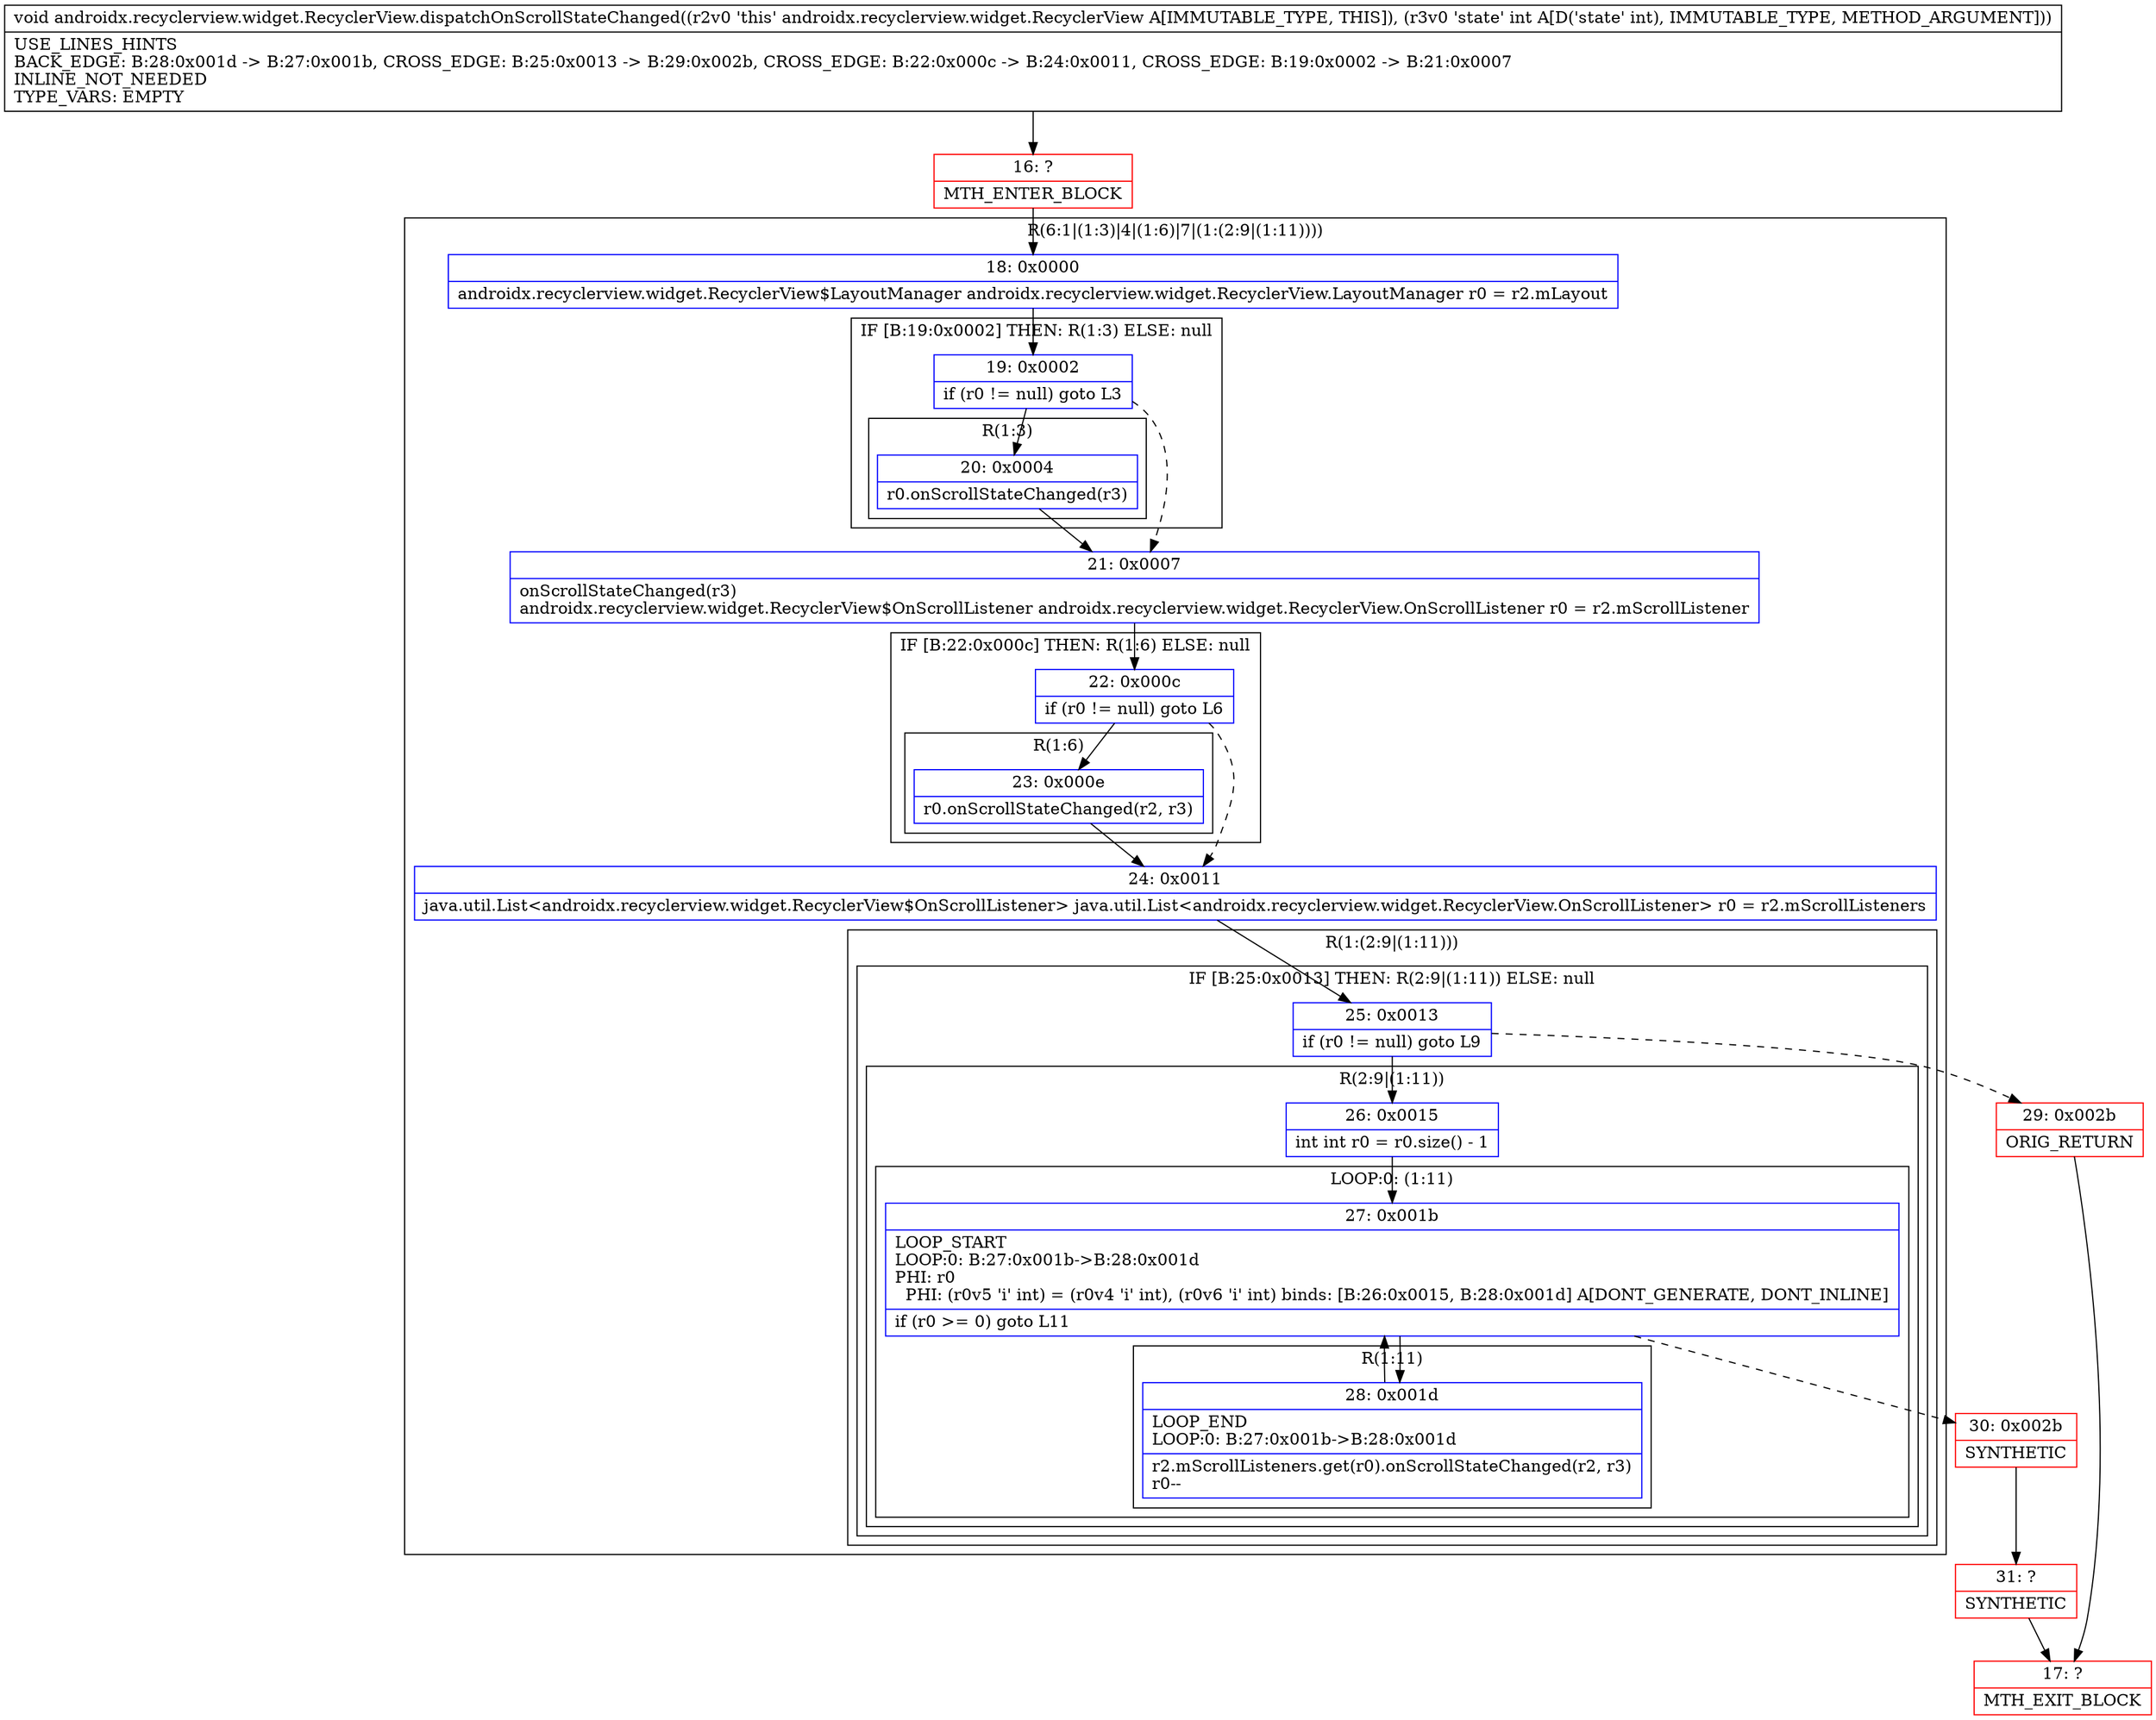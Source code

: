 digraph "CFG forandroidx.recyclerview.widget.RecyclerView.dispatchOnScrollStateChanged(I)V" {
subgraph cluster_Region_1930478023 {
label = "R(6:1|(1:3)|4|(1:6)|7|(1:(2:9|(1:11))))";
node [shape=record,color=blue];
Node_18 [shape=record,label="{18\:\ 0x0000|androidx.recyclerview.widget.RecyclerView$LayoutManager androidx.recyclerview.widget.RecyclerView.LayoutManager r0 = r2.mLayout\l}"];
subgraph cluster_IfRegion_527881737 {
label = "IF [B:19:0x0002] THEN: R(1:3) ELSE: null";
node [shape=record,color=blue];
Node_19 [shape=record,label="{19\:\ 0x0002|if (r0 != null) goto L3\l}"];
subgraph cluster_Region_1799475082 {
label = "R(1:3)";
node [shape=record,color=blue];
Node_20 [shape=record,label="{20\:\ 0x0004|r0.onScrollStateChanged(r3)\l}"];
}
}
Node_21 [shape=record,label="{21\:\ 0x0007|onScrollStateChanged(r3)\landroidx.recyclerview.widget.RecyclerView$OnScrollListener androidx.recyclerview.widget.RecyclerView.OnScrollListener r0 = r2.mScrollListener\l}"];
subgraph cluster_IfRegion_221060709 {
label = "IF [B:22:0x000c] THEN: R(1:6) ELSE: null";
node [shape=record,color=blue];
Node_22 [shape=record,label="{22\:\ 0x000c|if (r0 != null) goto L6\l}"];
subgraph cluster_Region_2017917182 {
label = "R(1:6)";
node [shape=record,color=blue];
Node_23 [shape=record,label="{23\:\ 0x000e|r0.onScrollStateChanged(r2, r3)\l}"];
}
}
Node_24 [shape=record,label="{24\:\ 0x0011|java.util.List\<androidx.recyclerview.widget.RecyclerView$OnScrollListener\> java.util.List\<androidx.recyclerview.widget.RecyclerView.OnScrollListener\> r0 = r2.mScrollListeners\l}"];
subgraph cluster_Region_2074893293 {
label = "R(1:(2:9|(1:11)))";
node [shape=record,color=blue];
subgraph cluster_IfRegion_1370074977 {
label = "IF [B:25:0x0013] THEN: R(2:9|(1:11)) ELSE: null";
node [shape=record,color=blue];
Node_25 [shape=record,label="{25\:\ 0x0013|if (r0 != null) goto L9\l}"];
subgraph cluster_Region_879822657 {
label = "R(2:9|(1:11))";
node [shape=record,color=blue];
Node_26 [shape=record,label="{26\:\ 0x0015|int int r0 = r0.size() \- 1\l}"];
subgraph cluster_LoopRegion_1372256668 {
label = "LOOP:0: (1:11)";
node [shape=record,color=blue];
Node_27 [shape=record,label="{27\:\ 0x001b|LOOP_START\lLOOP:0: B:27:0x001b\-\>B:28:0x001d\lPHI: r0 \l  PHI: (r0v5 'i' int) = (r0v4 'i' int), (r0v6 'i' int) binds: [B:26:0x0015, B:28:0x001d] A[DONT_GENERATE, DONT_INLINE]\l|if (r0 \>= 0) goto L11\l}"];
subgraph cluster_Region_503605843 {
label = "R(1:11)";
node [shape=record,color=blue];
Node_28 [shape=record,label="{28\:\ 0x001d|LOOP_END\lLOOP:0: B:27:0x001b\-\>B:28:0x001d\l|r2.mScrollListeners.get(r0).onScrollStateChanged(r2, r3)\lr0\-\-\l}"];
}
}
}
}
}
}
Node_16 [shape=record,color=red,label="{16\:\ ?|MTH_ENTER_BLOCK\l}"];
Node_30 [shape=record,color=red,label="{30\:\ 0x002b|SYNTHETIC\l}"];
Node_31 [shape=record,color=red,label="{31\:\ ?|SYNTHETIC\l}"];
Node_17 [shape=record,color=red,label="{17\:\ ?|MTH_EXIT_BLOCK\l}"];
Node_29 [shape=record,color=red,label="{29\:\ 0x002b|ORIG_RETURN\l}"];
MethodNode[shape=record,label="{void androidx.recyclerview.widget.RecyclerView.dispatchOnScrollStateChanged((r2v0 'this' androidx.recyclerview.widget.RecyclerView A[IMMUTABLE_TYPE, THIS]), (r3v0 'state' int A[D('state' int), IMMUTABLE_TYPE, METHOD_ARGUMENT]))  | USE_LINES_HINTS\lBACK_EDGE: B:28:0x001d \-\> B:27:0x001b, CROSS_EDGE: B:25:0x0013 \-\> B:29:0x002b, CROSS_EDGE: B:22:0x000c \-\> B:24:0x0011, CROSS_EDGE: B:19:0x0002 \-\> B:21:0x0007\lINLINE_NOT_NEEDED\lTYPE_VARS: EMPTY\l}"];
MethodNode -> Node_16;Node_18 -> Node_19;
Node_19 -> Node_20;
Node_19 -> Node_21[style=dashed];
Node_20 -> Node_21;
Node_21 -> Node_22;
Node_22 -> Node_23;
Node_22 -> Node_24[style=dashed];
Node_23 -> Node_24;
Node_24 -> Node_25;
Node_25 -> Node_26;
Node_25 -> Node_29[style=dashed];
Node_26 -> Node_27;
Node_27 -> Node_28;
Node_27 -> Node_30[style=dashed];
Node_28 -> Node_27;
Node_16 -> Node_18;
Node_30 -> Node_31;
Node_31 -> Node_17;
Node_29 -> Node_17;
}

